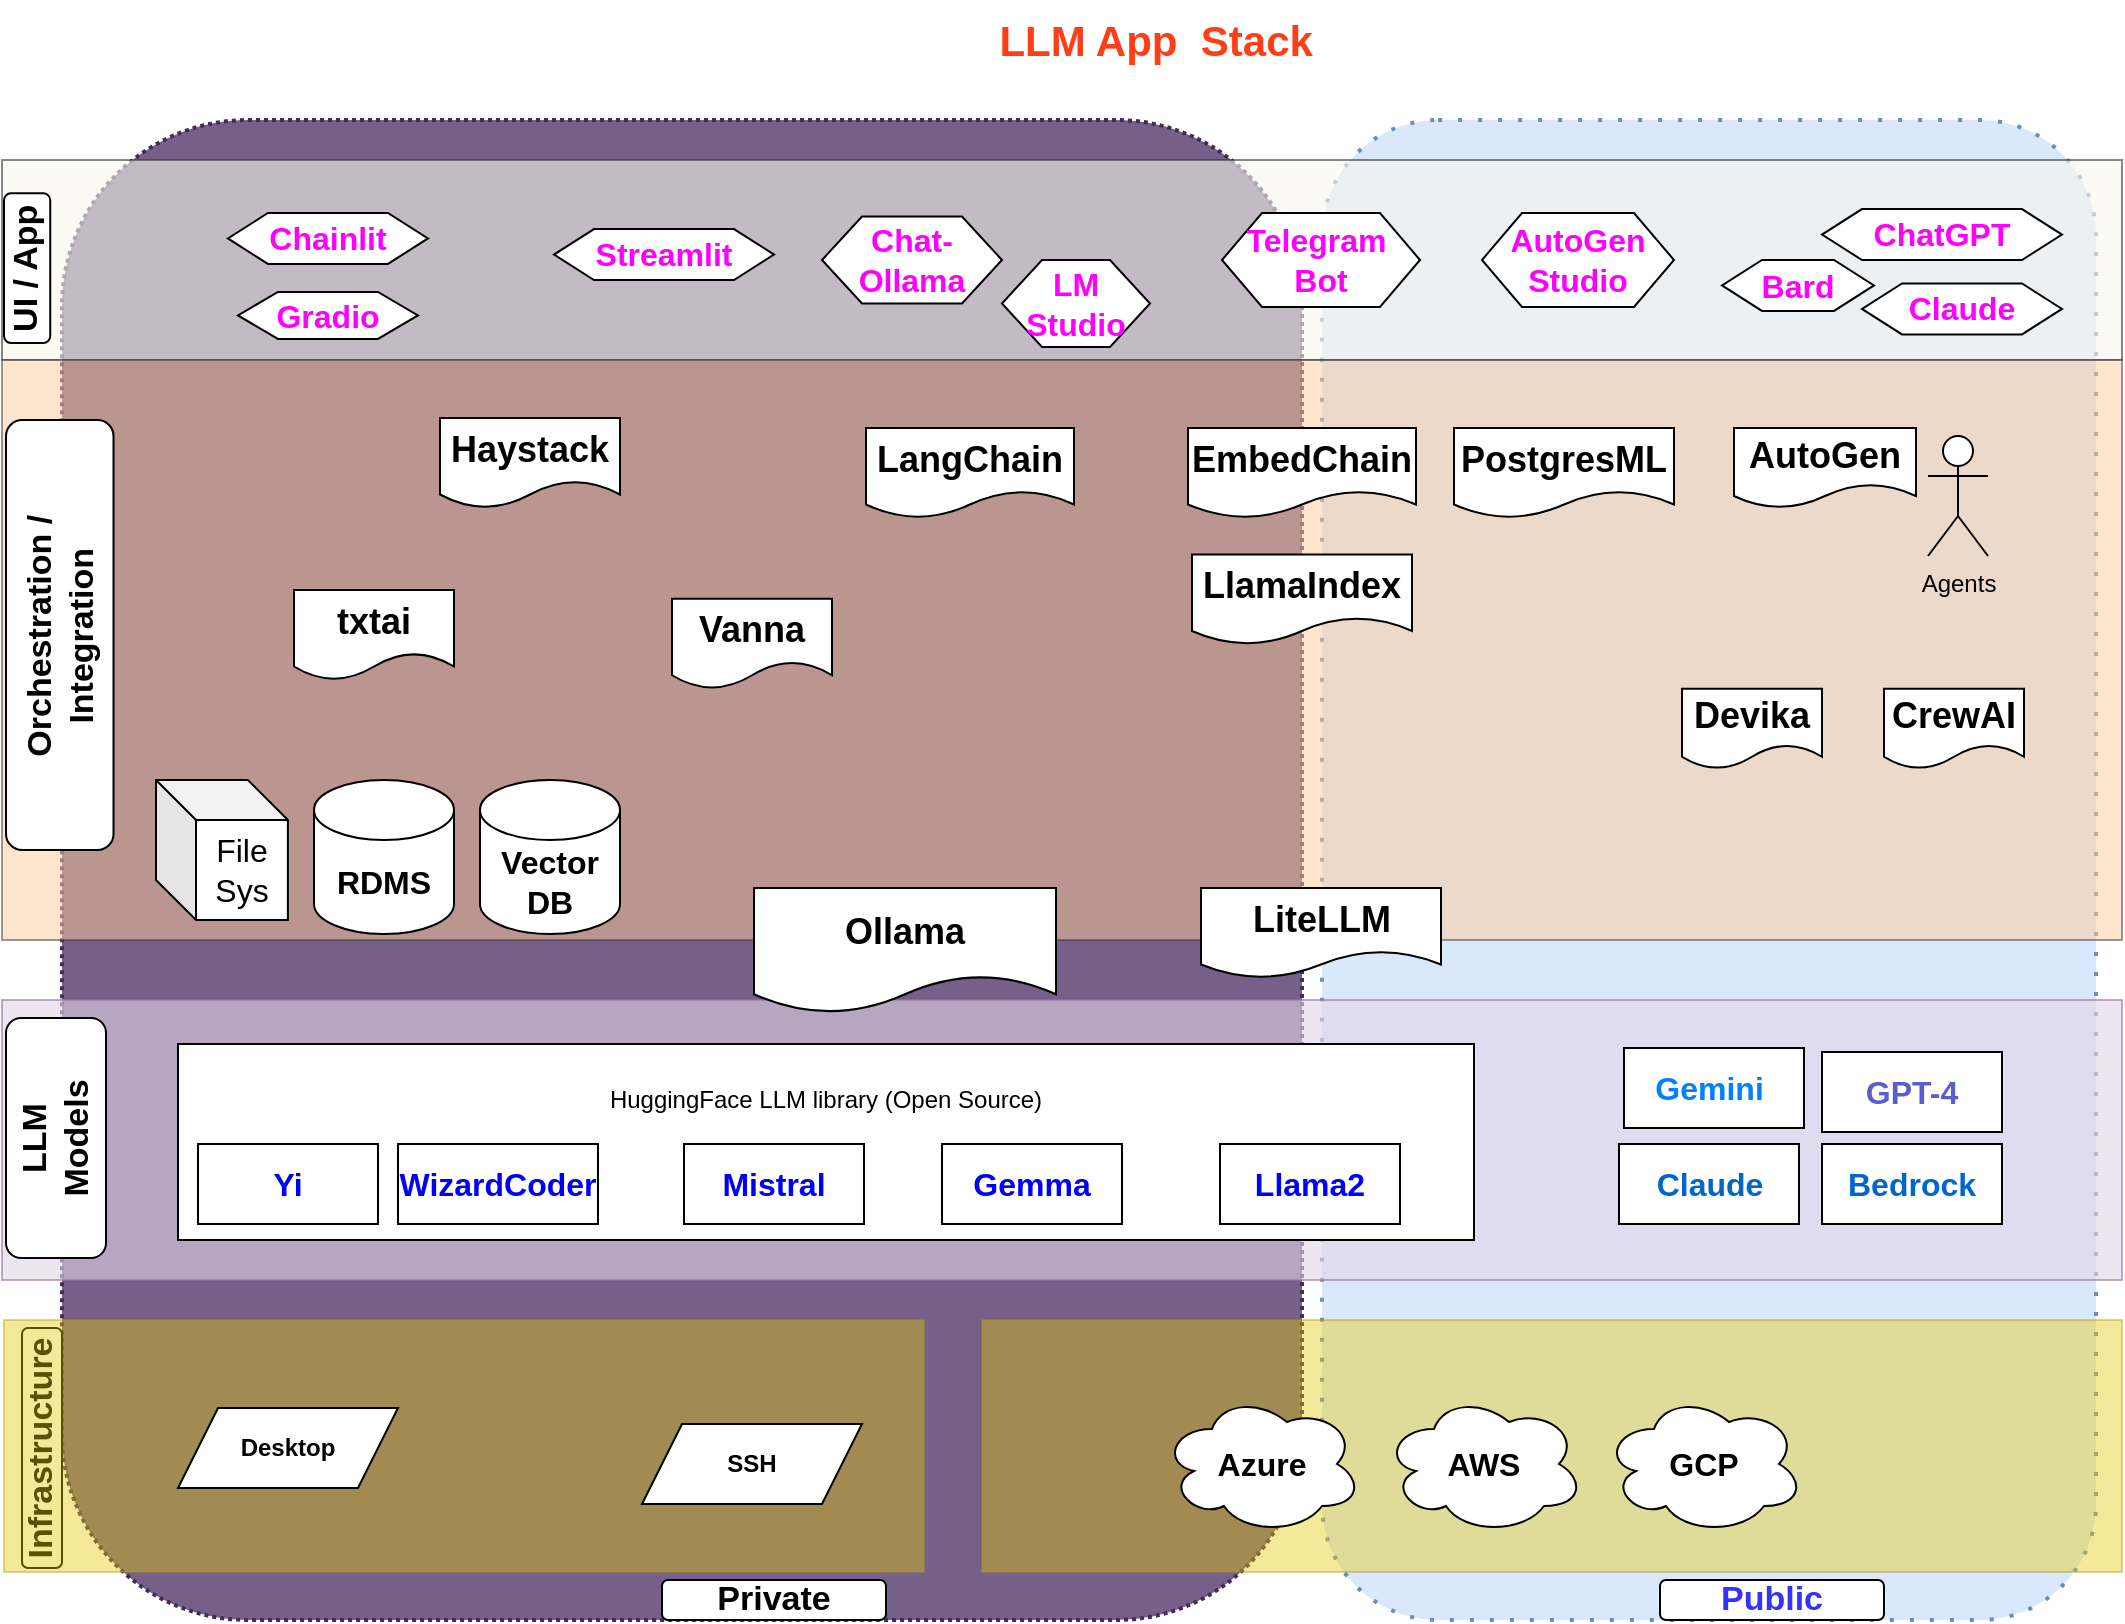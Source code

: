 <mxfile version="24.1.0" type="device">
  <diagram name="Page-1" id="i0_o2ARXLJ6j_lircmFi">
    <mxGraphModel dx="1364" dy="843" grid="1" gridSize="10" guides="1" tooltips="1" connect="1" arrows="1" fold="1" page="1" pageScale="1" pageWidth="1100" pageHeight="850" math="0" shadow="0">
      <root>
        <mxCell id="0" />
        <mxCell id="1" parent="0" />
        <mxCell id="mXI2qHtpMhk3_PRG1ky6-10" value="" style="rounded=1;whiteSpace=wrap;html=1;strokeWidth=2;dashed=1;dashPattern=1 1;fillColor=#76608a;fontColor=#ffffff;strokeColor=#432D57;" parent="1" vertex="1">
          <mxGeometry x="44" y="66" width="620" height="750" as="geometry" />
        </mxCell>
        <mxCell id="mXI2qHtpMhk3_PRG1ky6-8" value="" style="rounded=1;whiteSpace=wrap;html=1;dashed=1;dashPattern=1 4;strokeWidth=2;fillColor=#dae8fc;strokeColor=#6c8ebf;" parent="1" vertex="1">
          <mxGeometry x="674" y="66" width="387" height="750" as="geometry" />
        </mxCell>
        <mxCell id="mXI2qHtpMhk3_PRG1ky6-4" value="" style="rounded=0;whiteSpace=wrap;html=1;fillColor=#e3c800;fontColor=#000000;strokeColor=#B09500;opacity=40;" parent="1" vertex="1">
          <mxGeometry x="504" y="666" width="570" height="126" as="geometry" />
        </mxCell>
        <mxCell id="mXI2qHtpMhk3_PRG1ky6-6" value="" style="rounded=0;whiteSpace=wrap;html=1;fillColor=#f9f7ed;opacity=60;strokeColor=#36393d;" parent="1" vertex="1">
          <mxGeometry x="14" y="86" width="1060" height="100" as="geometry" />
        </mxCell>
        <mxCell id="mXI2qHtpMhk3_PRG1ky6-5" value="" style="rounded=0;whiteSpace=wrap;html=1;fillColor=#e1d5e7;strokeColor=#9673a6;opacity=60;" parent="1" vertex="1">
          <mxGeometry x="14" y="506" width="1060" height="140" as="geometry" />
        </mxCell>
        <mxCell id="mXI2qHtpMhk3_PRG1ky6-11" value="&lt;b&gt;&lt;font color=&quot;#3333ff&quot; style=&quot;font-size: 17px;&quot;&gt;Public&lt;/font&gt;&lt;/b&gt;" style="rounded=1;whiteSpace=wrap;html=1;" parent="1" vertex="1">
          <mxGeometry x="843" y="796" width="112" height="20" as="geometry" />
        </mxCell>
        <mxCell id="mXI2qHtpMhk3_PRG1ky6-7" value="" style="rounded=0;whiteSpace=wrap;html=1;fillColor=#ffcc99;strokeColor=#36393d;opacity=50;" parent="1" vertex="1">
          <mxGeometry x="14" y="186" width="1060" height="290" as="geometry" />
        </mxCell>
        <mxCell id="mXI2qHtpMhk3_PRG1ky6-12" value="&lt;b&gt;&lt;font style=&quot;font-size: 17px;&quot;&gt;Private&lt;/font&gt;&lt;/b&gt;" style="rounded=1;whiteSpace=wrap;html=1;" parent="1" vertex="1">
          <mxGeometry x="344" y="796" width="112" height="20" as="geometry" />
        </mxCell>
        <mxCell id="uhhtUNB6FmitXAAVwI5m-1" value="&lt;b&gt;&lt;font style=&quot;font-size: 17px;&quot;&gt;Infrastructure&lt;/font&gt;&lt;/b&gt;" style="rounded=1;whiteSpace=wrap;html=1;rotatable=1;rotation=-90;" parent="1" vertex="1">
          <mxGeometry x="-26" y="720" width="120" height="20" as="geometry" />
        </mxCell>
        <mxCell id="uhhtUNB6FmitXAAVwI5m-2" value="&lt;b&gt;&lt;font style=&quot;font-size: 17px;&quot;&gt;LLM &lt;br&gt;Models&lt;/font&gt;&lt;/b&gt;" style="rounded=1;whiteSpace=wrap;html=1;rotatable=1;rotation=-90;" parent="1" vertex="1">
          <mxGeometry x="-19" y="550" width="120" height="50" as="geometry" />
        </mxCell>
        <mxCell id="uhhtUNB6FmitXAAVwI5m-3" value="&lt;b&gt;&lt;font style=&quot;font-size: 17px;&quot;&gt;Orchestration / Integration&lt;/font&gt;&lt;/b&gt;" style="rounded=1;whiteSpace=wrap;html=1;rotatable=1;rotation=-90;" parent="1" vertex="1">
          <mxGeometry x="-64.62" y="296.63" width="215" height="53.75" as="geometry" />
        </mxCell>
        <mxCell id="uhhtUNB6FmitXAAVwI5m-4" value="&lt;b&gt;&lt;font style=&quot;font-size: 17px;&quot;&gt;UI / App&lt;/font&gt;&lt;/b&gt;" style="rounded=1;whiteSpace=wrap;html=1;rotatable=1;rotation=-90;" parent="1" vertex="1">
          <mxGeometry x="-10.86" y="128.53" width="74.84" height="23.12" as="geometry" />
        </mxCell>
        <mxCell id="uhhtUNB6FmitXAAVwI5m-9" value="" style="rounded=0;whiteSpace=wrap;html=1;fillColor=#e3c800;fontColor=#000000;strokeColor=#B09500;opacity=40;" parent="1" vertex="1">
          <mxGeometry x="15" y="666" width="460" height="126" as="geometry" />
        </mxCell>
        <mxCell id="uhhtUNB6FmitXAAVwI5m-10" value="&lt;b&gt;Desktop&lt;/b&gt;" style="shape=parallelogram;perimeter=parallelogramPerimeter;whiteSpace=wrap;html=1;fixedSize=1;" parent="1" vertex="1">
          <mxGeometry x="102" y="710" width="110" height="40" as="geometry" />
        </mxCell>
        <mxCell id="uhhtUNB6FmitXAAVwI5m-11" value="&lt;b&gt;SSH&lt;/b&gt;" style="shape=parallelogram;perimeter=parallelogramPerimeter;whiteSpace=wrap;html=1;fixedSize=1;" parent="1" vertex="1">
          <mxGeometry x="334" y="718" width="110" height="40" as="geometry" />
        </mxCell>
        <mxCell id="uhhtUNB6FmitXAAVwI5m-12" value="&lt;font color=&quot;#007fff&quot; style=&quot;font-size: 16px;&quot;&gt;&lt;b&gt;Gemini&amp;nbsp;&lt;/b&gt;&lt;/font&gt;" style="rounded=0;whiteSpace=wrap;html=1;" parent="1" vertex="1">
          <mxGeometry x="825" y="530" width="90" height="40" as="geometry" />
        </mxCell>
        <mxCell id="uhhtUNB6FmitXAAVwI5m-13" value="&lt;span style=&quot;font-size: 16px;&quot;&gt;&lt;b&gt;&lt;font color=&quot;#5a5ecc&quot;&gt;GPT-4&lt;/font&gt;&lt;/b&gt;&lt;/span&gt;" style="rounded=0;whiteSpace=wrap;html=1;" parent="1" vertex="1">
          <mxGeometry x="924" y="532" width="90" height="40" as="geometry" />
        </mxCell>
        <mxCell id="uhhtUNB6FmitXAAVwI5m-16" value="HuggingFace LLM library (Open Source)&lt;br&gt;&lt;br&gt;&lt;br&gt;&lt;br&gt;" style="rounded=0;whiteSpace=wrap;html=1;" parent="1" vertex="1">
          <mxGeometry x="102" y="528" width="648" height="98" as="geometry" />
        </mxCell>
        <mxCell id="uhhtUNB6FmitXAAVwI5m-17" value="&lt;font color=&quot;#0000ff&quot; style=&quot;font-size: 16px;&quot;&gt;&lt;b&gt;Mistral&lt;/b&gt;&lt;/font&gt;" style="rounded=0;whiteSpace=wrap;html=1;" parent="1" vertex="1">
          <mxGeometry x="355" y="578" width="90" height="40" as="geometry" />
        </mxCell>
        <mxCell id="uhhtUNB6FmitXAAVwI5m-18" value="&lt;font color=&quot;#0000ff&quot; style=&quot;font-size: 16px;&quot;&gt;&lt;b&gt;Yi&lt;/b&gt;&lt;/font&gt;" style="rounded=0;whiteSpace=wrap;html=1;" parent="1" vertex="1">
          <mxGeometry x="112" y="578" width="90" height="40" as="geometry" />
        </mxCell>
        <mxCell id="uhhtUNB6FmitXAAVwI5m-19" value="&lt;font style=&quot;font-size: 18px;&quot;&gt;&lt;b&gt;Haystack&lt;/b&gt;&lt;/font&gt;" style="shape=document;whiteSpace=wrap;html=1;boundedLbl=1;" parent="1" vertex="1">
          <mxGeometry x="233" y="215" width="90" height="45" as="geometry" />
        </mxCell>
        <mxCell id="uhhtUNB6FmitXAAVwI5m-21" value="&lt;font style=&quot;font-size: 18px;&quot;&gt;&lt;b&gt;LangChain&lt;/b&gt;&lt;/font&gt;" style="shape=document;whiteSpace=wrap;html=1;boundedLbl=1;" parent="1" vertex="1">
          <mxGeometry x="446" y="220" width="104" height="45" as="geometry" />
        </mxCell>
        <mxCell id="uhhtUNB6FmitXAAVwI5m-22" value="&lt;font style=&quot;font-size: 18px;&quot;&gt;&lt;b&gt;AutoGen&lt;/b&gt;&lt;/font&gt;" style="shape=document;whiteSpace=wrap;html=1;boundedLbl=1;" parent="1" vertex="1">
          <mxGeometry x="880" y="220" width="91" height="40" as="geometry" />
        </mxCell>
        <mxCell id="uhhtUNB6FmitXAAVwI5m-23" value="&lt;font style=&quot;font-size: 18px;&quot;&gt;&lt;b&gt;LlamaIndex&lt;/b&gt;&lt;/font&gt;" style="shape=document;whiteSpace=wrap;html=1;boundedLbl=1;" parent="1" vertex="1">
          <mxGeometry x="609" y="283.25" width="110" height="45" as="geometry" />
        </mxCell>
        <mxCell id="uhhtUNB6FmitXAAVwI5m-24" value="&lt;font style=&quot;font-size: 18px;&quot;&gt;&lt;b&gt;LiteLLM&lt;/b&gt;&lt;/font&gt;" style="shape=document;whiteSpace=wrap;html=1;boundedLbl=1;" parent="1" vertex="1">
          <mxGeometry x="613.5" y="450" width="120" height="45" as="geometry" />
        </mxCell>
        <mxCell id="uhhtUNB6FmitXAAVwI5m-25" value="&lt;font style=&quot;font-size: 18px;&quot;&gt;&lt;b&gt;Ollama&lt;/b&gt;&lt;/font&gt;" style="shape=document;whiteSpace=wrap;html=1;boundedLbl=1;" parent="1" vertex="1">
          <mxGeometry x="390" y="450" width="151" height="62.5" as="geometry" />
        </mxCell>
        <mxCell id="uhhtUNB6FmitXAAVwI5m-26" value="&lt;font style=&quot;font-size: 16px;&quot;&gt;&lt;b&gt;Vector DB&lt;/b&gt;&lt;/font&gt;" style="shape=cylinder3;whiteSpace=wrap;html=1;boundedLbl=1;backgroundOutline=1;size=15;" parent="1" vertex="1">
          <mxGeometry x="253" y="396" width="70" height="77" as="geometry" />
        </mxCell>
        <mxCell id="uhhtUNB6FmitXAAVwI5m-27" value="&lt;font style=&quot;font-size: 16px;&quot;&gt;File&lt;br&gt;Sys&lt;/font&gt;" style="shape=cube;whiteSpace=wrap;html=1;boundedLbl=1;backgroundOutline=1;darkOpacity=0.05;darkOpacity2=0.1;" parent="1" vertex="1">
          <mxGeometry x="91" y="396" width="65.94" height="70" as="geometry" />
        </mxCell>
        <mxCell id="uhhtUNB6FmitXAAVwI5m-28" value="Agents" style="shape=umlActor;verticalLabelPosition=bottom;verticalAlign=top;html=1;outlineConnect=0;" parent="1" vertex="1">
          <mxGeometry x="977" y="224" width="30" height="60" as="geometry" />
        </mxCell>
        <mxCell id="uhhtUNB6FmitXAAVwI5m-29" value="&lt;b&gt;&lt;font color=&quot;#ff3e17&quot; style=&quot;font-size: 21px;&quot;&gt;LLM App&amp;nbsp; Stack&amp;nbsp;&lt;/font&gt;&lt;/b&gt;" style="rounded=0;whiteSpace=wrap;html=1;strokeColor=none;" parent="1" vertex="1">
          <mxGeometry x="424" y="6" width="340" height="40" as="geometry" />
        </mxCell>
        <mxCell id="uhhtUNB6FmitXAAVwI5m-30" value="&lt;font color=&quot;#ff00ff&quot; style=&quot;font-size: 16px;&quot;&gt;&lt;b&gt;Streamlit&lt;/b&gt;&lt;/font&gt;" style="shape=hexagon;perimeter=hexagonPerimeter2;whiteSpace=wrap;html=1;fixedSize=1;" parent="1" vertex="1">
          <mxGeometry x="290" y="120.54" width="110" height="25.46" as="geometry" />
        </mxCell>
        <mxCell id="uhhtUNB6FmitXAAVwI5m-34" value="&lt;font color=&quot;#ff00ff&quot; style=&quot;font-size: 16px;&quot;&gt;&lt;b&gt;Chainlit&lt;/b&gt;&lt;/font&gt;" style="shape=hexagon;perimeter=hexagonPerimeter2;whiteSpace=wrap;html=1;fixedSize=1;" parent="1" vertex="1">
          <mxGeometry x="126.97" y="112.5" width="100" height="25.46" as="geometry" />
        </mxCell>
        <mxCell id="uhhtUNB6FmitXAAVwI5m-35" value="&lt;font color=&quot;#ff00ff&quot; style=&quot;font-size: 16px;&quot;&gt;&lt;b&gt;Gradio&lt;/b&gt;&lt;/font&gt;" style="shape=hexagon;perimeter=hexagonPerimeter2;whiteSpace=wrap;html=1;fixedSize=1;" parent="1" vertex="1">
          <mxGeometry x="131.97" y="151.96" width="90" height="23.5" as="geometry" />
        </mxCell>
        <mxCell id="uhhtUNB6FmitXAAVwI5m-36" value="&lt;font color=&quot;#ff00ff&quot; style=&quot;font-size: 16px;&quot;&gt;&lt;b&gt;ChatGPT&lt;/b&gt;&lt;/font&gt;" style="shape=hexagon;perimeter=hexagonPerimeter2;whiteSpace=wrap;html=1;fixedSize=1;" parent="1" vertex="1">
          <mxGeometry x="924" y="110.54" width="120" height="25.46" as="geometry" />
        </mxCell>
        <mxCell id="uhhtUNB6FmitXAAVwI5m-37" value="&lt;font color=&quot;#ff00ff&quot; style=&quot;font-size: 16px;&quot;&gt;&lt;b&gt;Claude&lt;/b&gt;&lt;/font&gt;" style="shape=hexagon;perimeter=hexagonPerimeter2;whiteSpace=wrap;html=1;fixedSize=1;" parent="1" vertex="1">
          <mxGeometry x="944" y="147.75" width="100" height="25.46" as="geometry" />
        </mxCell>
        <mxCell id="uhhtUNB6FmitXAAVwI5m-38" value="&lt;font color=&quot;#ff00ff&quot; style=&quot;font-size: 16px;&quot;&gt;&lt;b&gt;Telegram&amp;nbsp;&lt;br&gt;Bot&lt;br&gt;&lt;/b&gt;&lt;/font&gt;" style="shape=hexagon;perimeter=hexagonPerimeter2;whiteSpace=wrap;html=1;fixedSize=1;" parent="1" vertex="1">
          <mxGeometry x="624" y="112.5" width="99" height="47" as="geometry" />
        </mxCell>
        <mxCell id="uhhtUNB6FmitXAAVwI5m-39" value="&lt;font color=&quot;#0000ff&quot; style=&quot;font-size: 16px;&quot;&gt;&lt;b&gt;WizardCoder&lt;/b&gt;&lt;/font&gt;" style="rounded=0;whiteSpace=wrap;html=1;" parent="1" vertex="1">
          <mxGeometry x="212" y="578" width="100" height="40" as="geometry" />
        </mxCell>
        <mxCell id="uhhtUNB6FmitXAAVwI5m-40" value="&lt;b&gt;&lt;font style=&quot;font-size: 16px;&quot;&gt;AWS&lt;/font&gt;&lt;/b&gt;" style="ellipse;shape=cloud;whiteSpace=wrap;html=1;" parent="1" vertex="1">
          <mxGeometry x="705" y="703" width="100" height="70" as="geometry" />
        </mxCell>
        <mxCell id="uhhtUNB6FmitXAAVwI5m-41" value="&lt;b style=&quot;border-color: var(--border-color);&quot;&gt;&lt;font style=&quot;border-color: var(--border-color); font-size: 16px;&quot;&gt;GCP&lt;/font&gt;&lt;/b&gt;" style="ellipse;shape=cloud;whiteSpace=wrap;html=1;" parent="1" vertex="1">
          <mxGeometry x="815" y="703" width="100" height="70" as="geometry" />
        </mxCell>
        <mxCell id="uhhtUNB6FmitXAAVwI5m-42" value="&lt;b style=&quot;border-color: var(--border-color);&quot;&gt;&lt;font style=&quot;border-color: var(--border-color); font-size: 16px;&quot;&gt;Azure&lt;/font&gt;&lt;/b&gt;" style="ellipse;shape=cloud;whiteSpace=wrap;html=1;" parent="1" vertex="1">
          <mxGeometry x="594" y="703" width="100" height="70" as="geometry" />
        </mxCell>
        <mxCell id="uhhtUNB6FmitXAAVwI5m-44" value="&lt;font style=&quot;font-size: 16px;&quot;&gt;&lt;b&gt;RDMS&lt;/b&gt;&lt;/font&gt;" style="shape=cylinder3;whiteSpace=wrap;html=1;boundedLbl=1;backgroundOutline=1;size=15;" parent="1" vertex="1">
          <mxGeometry x="170" y="396" width="70" height="77" as="geometry" />
        </mxCell>
        <mxCell id="uhhtUNB6FmitXAAVwI5m-45" value="&lt;font color=&quot;#0000ff&quot; style=&quot;font-size: 16px;&quot;&gt;&lt;b&gt;Llama2&lt;/b&gt;&lt;/font&gt;" style="rounded=0;whiteSpace=wrap;html=1;" parent="1" vertex="1">
          <mxGeometry x="623" y="578" width="90" height="40" as="geometry" />
        </mxCell>
        <mxCell id="uhhtUNB6FmitXAAVwI5m-46" value="&lt;font style=&quot;font-size: 18px;&quot;&gt;&lt;b&gt;Vanna&lt;/b&gt;&lt;/font&gt;" style="shape=document;whiteSpace=wrap;html=1;boundedLbl=1;" parent="1" vertex="1">
          <mxGeometry x="349" y="305.38" width="80" height="45" as="geometry" />
        </mxCell>
        <mxCell id="JLPEa77Uh13Zxa8-wWIW-1" value="&lt;font style=&quot;font-size: 18px;&quot;&gt;&lt;b&gt;txtai&lt;/b&gt;&lt;/font&gt;" style="shape=document;whiteSpace=wrap;html=1;boundedLbl=1;" parent="1" vertex="1">
          <mxGeometry x="160" y="301.01" width="80" height="45" as="geometry" />
        </mxCell>
        <mxCell id="oleBlqP1BbrzKMwtvfZZ-2" value="&lt;font color=&quot;#ff00ff&quot; style=&quot;font-size: 16px;&quot;&gt;&lt;b&gt;AutoGen&lt;br&gt;Studio&lt;br&gt;&lt;/b&gt;&lt;/font&gt;" style="shape=hexagon;perimeter=hexagonPerimeter2;whiteSpace=wrap;html=1;fixedSize=1;" parent="1" vertex="1">
          <mxGeometry x="754" y="112.5" width="96" height="47" as="geometry" />
        </mxCell>
        <mxCell id="9qQmUJHSrcrS_1e3mnja-1" value="&lt;font color=&quot;#ff00ff&quot; style=&quot;font-size: 16px;&quot;&gt;&lt;b&gt;Chat-Ollama&lt;/b&gt;&lt;/font&gt;" style="shape=hexagon;perimeter=hexagonPerimeter2;whiteSpace=wrap;html=1;fixedSize=1;" parent="1" vertex="1">
          <mxGeometry x="424" y="114.25" width="90" height="43.5" as="geometry" />
        </mxCell>
        <mxCell id="9qQmUJHSrcrS_1e3mnja-3" value="&lt;font color=&quot;#ff00ff&quot; style=&quot;font-size: 16px;&quot;&gt;&lt;b&gt;Bard&lt;/b&gt;&lt;/font&gt;" style="shape=hexagon;perimeter=hexagonPerimeter2;whiteSpace=wrap;html=1;fixedSize=1;" parent="1" vertex="1">
          <mxGeometry x="874" y="136" width="76" height="25.46" as="geometry" />
        </mxCell>
        <mxCell id="9qQmUJHSrcrS_1e3mnja-4" value="&lt;font style=&quot;font-size: 18px;&quot;&gt;&lt;b&gt;PostgresML&lt;/b&gt;&lt;/font&gt;" style="shape=document;whiteSpace=wrap;html=1;boundedLbl=1;" parent="1" vertex="1">
          <mxGeometry x="740" y="220" width="110" height="45" as="geometry" />
        </mxCell>
        <mxCell id="MjQa_y_JuF8SWezKRWib-1" value="&lt;font color=&quot;#ff00ff&quot; style=&quot;font-size: 16px;&quot;&gt;&lt;b&gt;LM Studio&lt;br&gt;&lt;/b&gt;&lt;/font&gt;" style="shape=hexagon;perimeter=hexagonPerimeter2;whiteSpace=wrap;html=1;fixedSize=1;" parent="1" vertex="1">
          <mxGeometry x="514" y="136.0" width="74" height="43.5" as="geometry" />
        </mxCell>
        <mxCell id="MjQa_y_JuF8SWezKRWib-2" value="&lt;font style=&quot;font-size: 18px;&quot;&gt;&lt;b&gt;CrewAI&lt;/b&gt;&lt;/font&gt;" style="shape=document;whiteSpace=wrap;html=1;boundedLbl=1;" parent="1" vertex="1">
          <mxGeometry x="955" y="350.38" width="70" height="40" as="geometry" />
        </mxCell>
        <mxCell id="MjQa_y_JuF8SWezKRWib-3" value="&lt;font style=&quot;font-size: 18px;&quot;&gt;&lt;b&gt;EmbedChain&lt;/b&gt;&lt;/font&gt;" style="shape=document;whiteSpace=wrap;html=1;boundedLbl=1;" parent="1" vertex="1">
          <mxGeometry x="607" y="220" width="114" height="45" as="geometry" />
        </mxCell>
        <mxCell id="fylctS1l6kaMSA_ER5YP-1" value="&lt;font color=&quot;#0000ff&quot; style=&quot;font-size: 16px;&quot;&gt;&lt;b&gt;Gemma&lt;/b&gt;&lt;/font&gt;" style="rounded=0;whiteSpace=wrap;html=1;" parent="1" vertex="1">
          <mxGeometry x="484" y="578" width="90" height="40" as="geometry" />
        </mxCell>
        <mxCell id="fylctS1l6kaMSA_ER5YP-2" value="&lt;font color=&quot;#0066cc&quot; style=&quot;font-size: 16px;&quot;&gt;&lt;b style=&quot;&quot;&gt;Bedrock&lt;/b&gt;&lt;/font&gt;" style="rounded=0;whiteSpace=wrap;html=1;" parent="1" vertex="1">
          <mxGeometry x="924" y="578" width="90" height="40" as="geometry" />
        </mxCell>
        <mxCell id="k1tzBFmN8KAZOh8f-qIJ-1" value="&lt;font style=&quot;font-size: 18px;&quot;&gt;&lt;b&gt;Devika&lt;/b&gt;&lt;/font&gt;" style="shape=document;whiteSpace=wrap;html=1;boundedLbl=1;" vertex="1" parent="1">
          <mxGeometry x="854" y="350.38" width="70" height="40" as="geometry" />
        </mxCell>
        <mxCell id="k1tzBFmN8KAZOh8f-qIJ-2" value="&lt;font color=&quot;#0066cc&quot; style=&quot;font-size: 16px;&quot;&gt;&lt;b style=&quot;&quot;&gt;Claude&lt;/b&gt;&lt;/font&gt;" style="rounded=0;whiteSpace=wrap;html=1;" vertex="1" parent="1">
          <mxGeometry x="822.5" y="578" width="90" height="40" as="geometry" />
        </mxCell>
      </root>
    </mxGraphModel>
  </diagram>
</mxfile>
